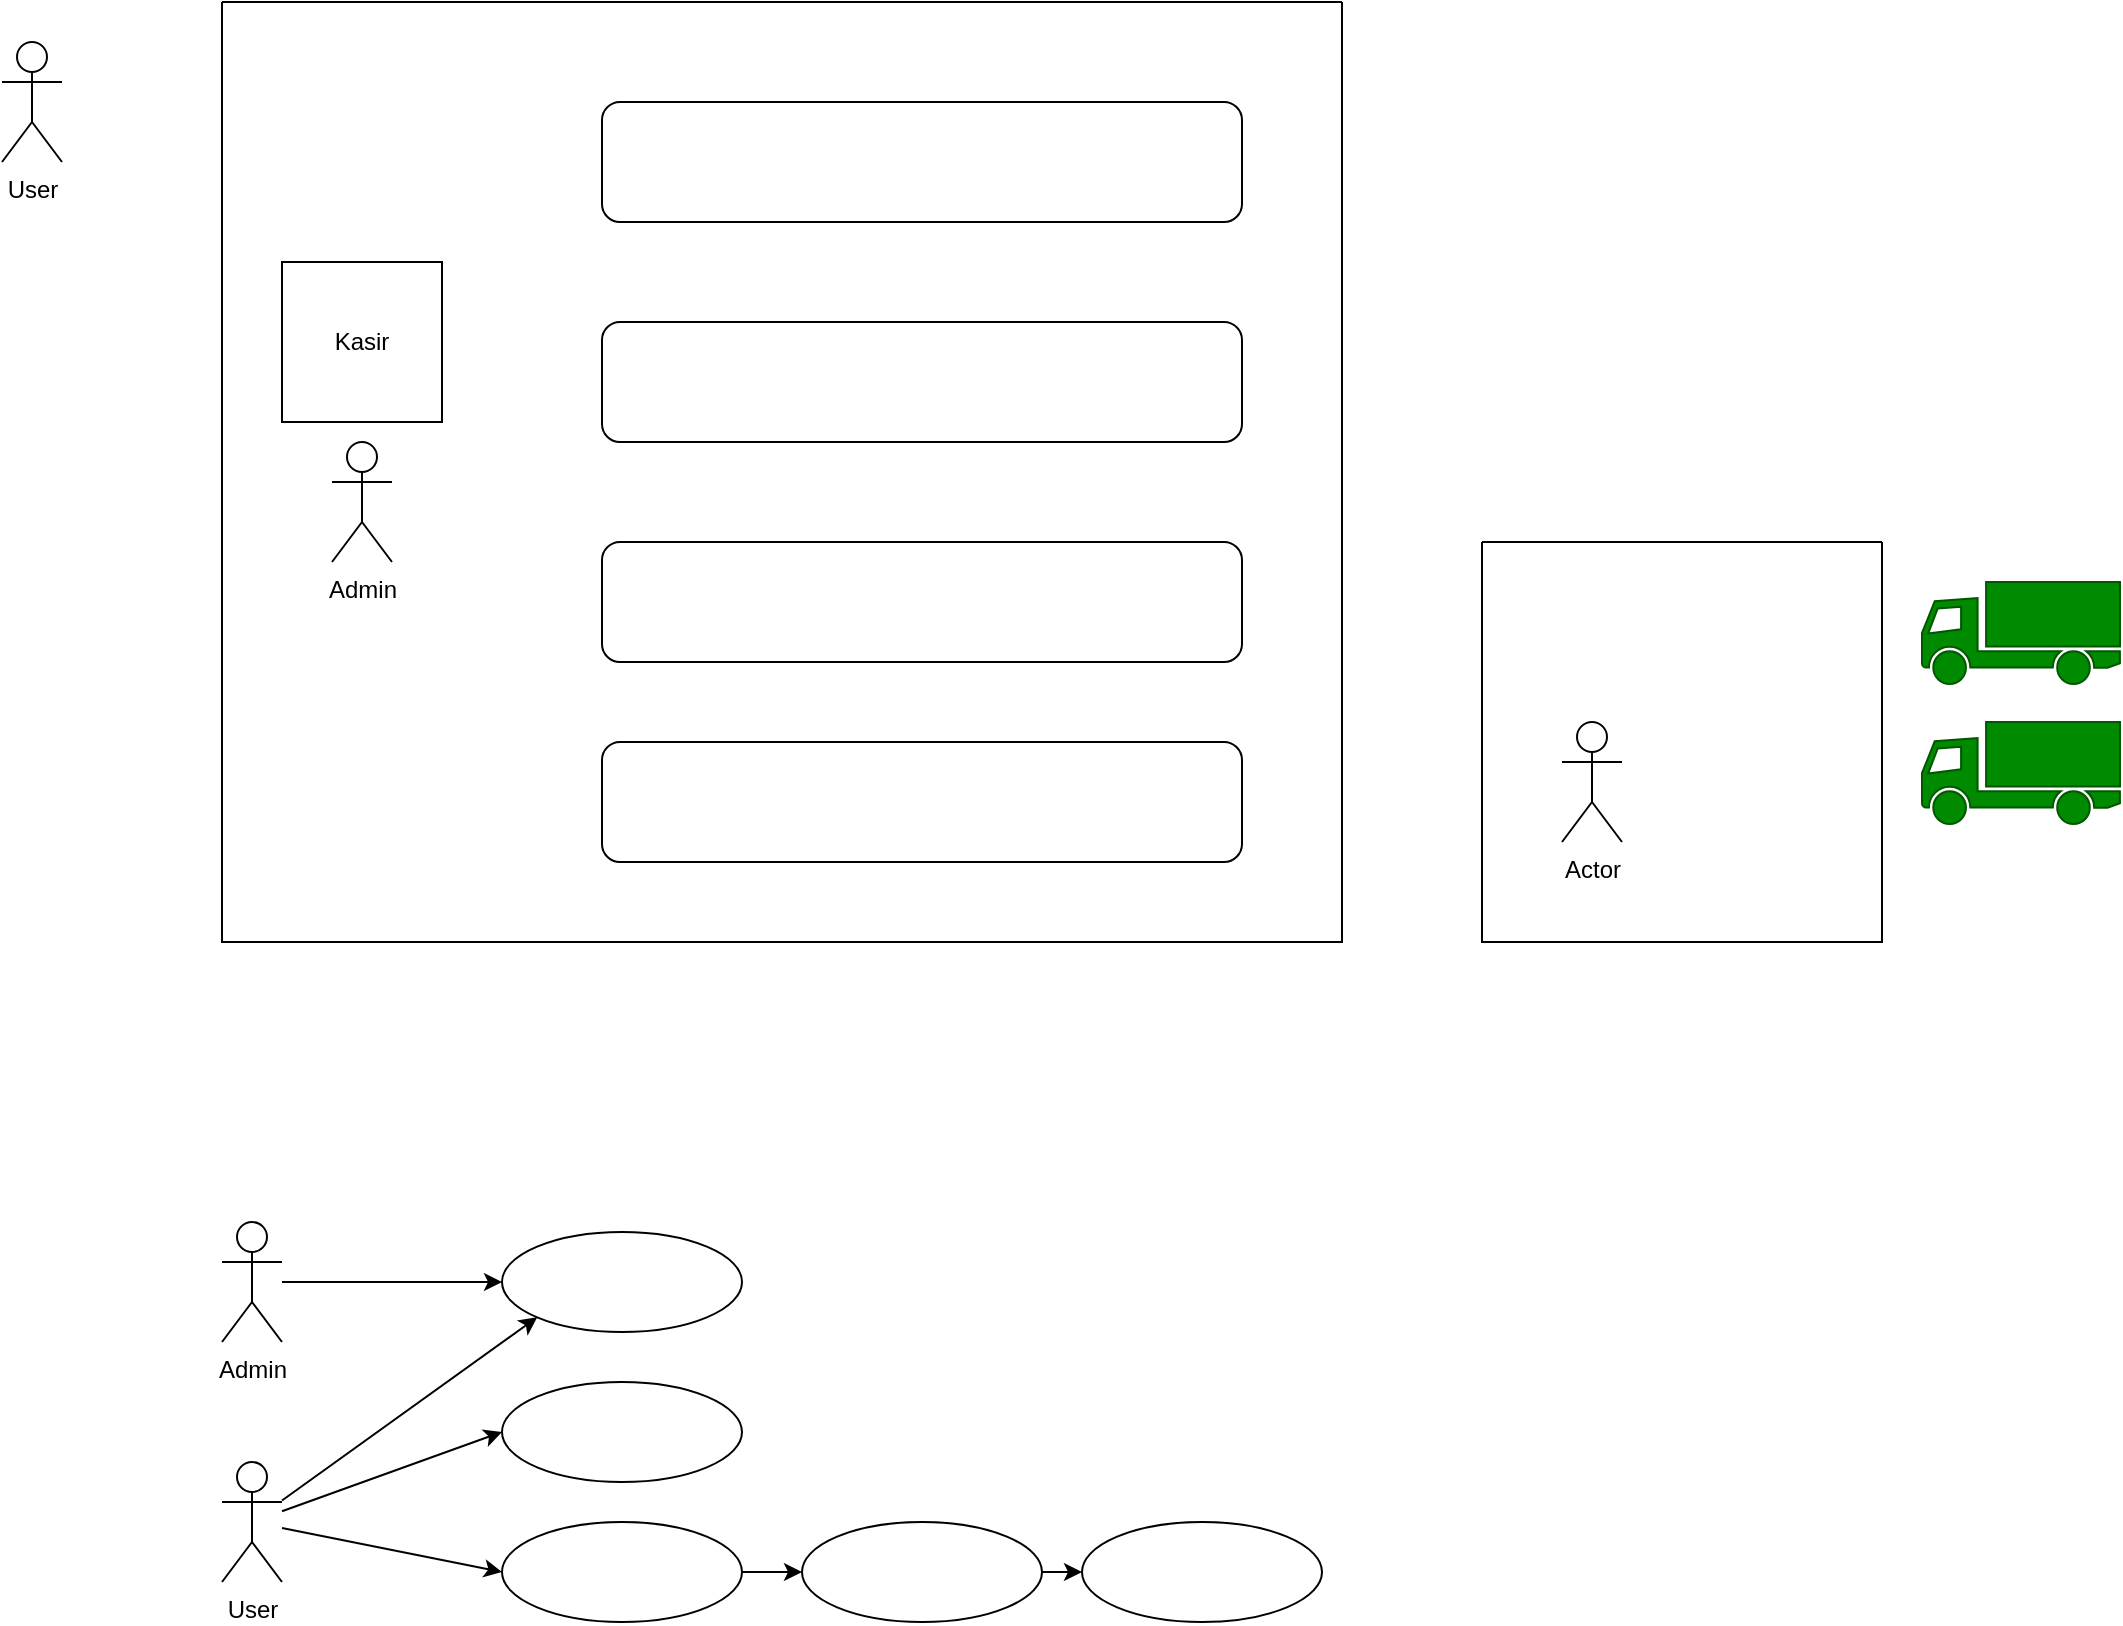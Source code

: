<mxfile>
    <diagram id="AIDz-y88Evs7k-BP5fXi" name="Page-1">
        <mxGraphModel dx="1129" dy="871" grid="1" gridSize="10" guides="1" tooltips="1" connect="1" arrows="1" fold="1" page="1" pageScale="1" pageWidth="850" pageHeight="1100" math="0" shadow="0">
            <root>
                <mxCell id="0"/>
                <mxCell id="1" parent="0"/>
                <mxCell id="2" value="User" style="shape=umlActor;verticalLabelPosition=bottom;verticalAlign=top;html=1;outlineConnect=0;" parent="1" vertex="1">
                    <mxGeometry x="100" y="90" width="30" height="60" as="geometry"/>
                </mxCell>
                <mxCell id="4" value="" style="swimlane;startSize=0;" parent="1" vertex="1">
                    <mxGeometry x="210" y="70" width="560" height="470" as="geometry"/>
                </mxCell>
                <mxCell id="5" value="Kasir" style="whiteSpace=wrap;html=1;aspect=fixed;" parent="4" vertex="1">
                    <mxGeometry x="30" y="130" width="80" height="80" as="geometry"/>
                </mxCell>
                <mxCell id="6" value="" style="rounded=1;whiteSpace=wrap;html=1;" parent="4" vertex="1">
                    <mxGeometry x="190" y="50" width="320" height="60" as="geometry"/>
                </mxCell>
                <mxCell id="7" value="" style="rounded=1;whiteSpace=wrap;html=1;" parent="4" vertex="1">
                    <mxGeometry x="190" y="160" width="320" height="60" as="geometry"/>
                </mxCell>
                <mxCell id="8" value="" style="rounded=1;whiteSpace=wrap;html=1;" parent="4" vertex="1">
                    <mxGeometry x="190" y="270" width="320" height="60" as="geometry"/>
                </mxCell>
                <mxCell id="9" value="" style="rounded=1;whiteSpace=wrap;html=1;" parent="4" vertex="1">
                    <mxGeometry x="190" y="370" width="320" height="60" as="geometry"/>
                </mxCell>
                <mxCell id="14" value="Admin" style="shape=umlActor;verticalLabelPosition=bottom;verticalAlign=top;html=1;outlineConnect=0;" parent="4" vertex="1">
                    <mxGeometry x="55" y="220" width="30" height="60" as="geometry"/>
                </mxCell>
                <mxCell id="11" value="" style="swimlane;startSize=0;" parent="1" vertex="1">
                    <mxGeometry x="840" y="340" width="200" height="200" as="geometry"/>
                </mxCell>
                <mxCell id="15" value="Actor" style="shape=umlActor;verticalLabelPosition=bottom;verticalAlign=top;html=1;outlineConnect=0;" parent="11" vertex="1">
                    <mxGeometry x="40" y="90" width="30" height="60" as="geometry"/>
                </mxCell>
                <mxCell id="12" value="" style="shape=mxgraph.signs.transportation.truck_1;html=1;pointerEvents=1;fillColor=#008a00;strokeColor=#005700;verticalLabelPosition=bottom;verticalAlign=top;align=center;fontColor=#ffffff;" parent="1" vertex="1">
                    <mxGeometry x="1060" y="360" width="99" height="51" as="geometry"/>
                </mxCell>
                <mxCell id="13" value="" style="shape=mxgraph.signs.transportation.truck_1;html=1;pointerEvents=1;fillColor=#008a00;strokeColor=#005700;verticalLabelPosition=bottom;verticalAlign=top;align=center;fontColor=#ffffff;" parent="1" vertex="1">
                    <mxGeometry x="1060" y="430" width="99" height="51" as="geometry"/>
                </mxCell>
                <mxCell id="36" style="edgeStyle=none;html=1;entryX=0;entryY=0.5;entryDx=0;entryDy=0;fontColor=#FFFFFF;" edge="1" parent="1" source="27" target="41">
                    <mxGeometry relative="1" as="geometry">
                        <mxPoint x="360" y="735" as="targetPoint"/>
                    </mxGeometry>
                </mxCell>
                <mxCell id="27" value="Admin" style="shape=umlActor;verticalLabelPosition=bottom;verticalAlign=top;html=1;outlineConnect=0;" vertex="1" parent="1">
                    <mxGeometry x="210" y="680" width="30" height="60" as="geometry"/>
                </mxCell>
                <mxCell id="35" style="edgeStyle=none;html=1;entryX=0;entryY=1;entryDx=0;entryDy=0;fontColor=#FFFFFF;" edge="1" parent="1" source="28" target="41">
                    <mxGeometry relative="1" as="geometry">
                        <mxPoint x="360" y="750" as="targetPoint"/>
                    </mxGeometry>
                </mxCell>
                <mxCell id="38" style="edgeStyle=none;html=1;fontColor=#FFFFFF;entryX=0;entryY=0.5;entryDx=0;entryDy=0;" edge="1" parent="1" source="28" target="43">
                    <mxGeometry relative="1" as="geometry">
                        <mxPoint x="360" y="830" as="targetPoint"/>
                    </mxGeometry>
                </mxCell>
                <mxCell id="40" style="edgeStyle=none;html=1;entryX=0;entryY=0.5;entryDx=0;entryDy=0;fontColor=#FFFFFF;" edge="1" parent="1" source="28" target="44">
                    <mxGeometry relative="1" as="geometry">
                        <mxPoint x="360" y="910" as="targetPoint"/>
                    </mxGeometry>
                </mxCell>
                <mxCell id="28" value="User" style="shape=umlActor;verticalLabelPosition=bottom;verticalAlign=top;html=1;outlineConnect=0;" vertex="1" parent="1">
                    <mxGeometry x="210" y="800" width="30" height="60" as="geometry"/>
                </mxCell>
                <mxCell id="41" value="Login" style="ellipse;whiteSpace=wrap;html=1;fontColor=#FFFFFF;" vertex="1" parent="1">
                    <mxGeometry x="350" y="685" width="120" height="50" as="geometry"/>
                </mxCell>
                <mxCell id="43" value="Register" style="ellipse;whiteSpace=wrap;html=1;fontColor=#FFFFFF;" vertex="1" parent="1">
                    <mxGeometry x="350" y="760" width="120" height="50" as="geometry"/>
                </mxCell>
                <mxCell id="50" value="" style="edgeStyle=none;html=1;fontColor=#FFFFFF;" edge="1" parent="1" source="44" target="49">
                    <mxGeometry relative="1" as="geometry"/>
                </mxCell>
                <mxCell id="44" value="Lupa Password" style="ellipse;whiteSpace=wrap;html=1;fontColor=#FFFFFF;" vertex="1" parent="1">
                    <mxGeometry x="350" y="830" width="120" height="50" as="geometry"/>
                </mxCell>
                <mxCell id="52" value="" style="edgeStyle=none;html=1;fontColor=#FFFFFF;" edge="1" parent="1" source="49" target="51">
                    <mxGeometry relative="1" as="geometry"/>
                </mxCell>
                <mxCell id="49" value="OTPPassword" style="ellipse;whiteSpace=wrap;html=1;fontColor=#FFFFFF;" vertex="1" parent="1">
                    <mxGeometry x="500" y="830" width="120" height="50" as="geometry"/>
                </mxCell>
                <mxCell id="51" value="NewPassword" style="ellipse;whiteSpace=wrap;html=1;fontColor=#FFFFFF;" vertex="1" parent="1">
                    <mxGeometry x="640" y="830" width="120" height="50" as="geometry"/>
                </mxCell>
            </root>
        </mxGraphModel>
    </diagram>
</mxfile>